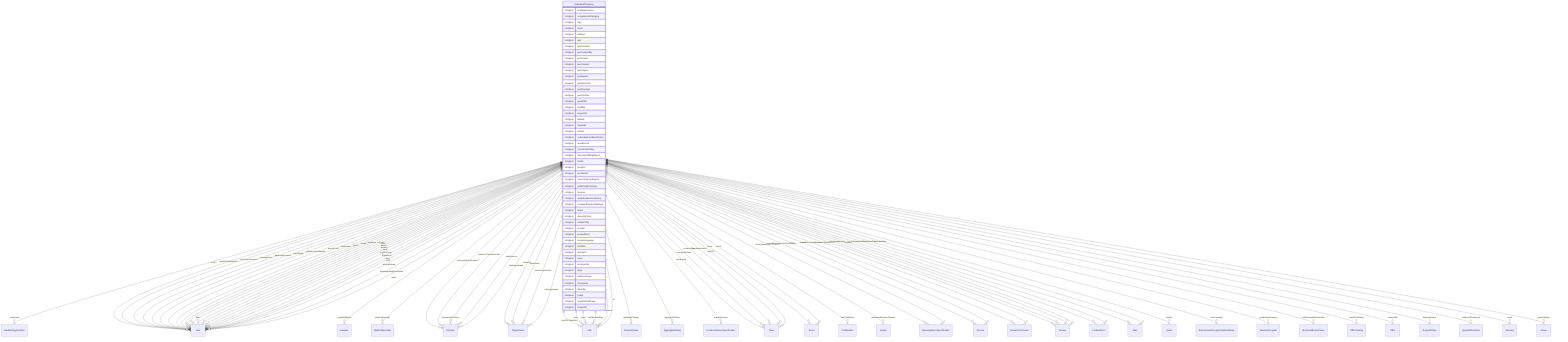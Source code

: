 erDiagram
IndividualPhysician {
    stringList availableService  
    stringList occupationalCategory  
    stringList logo  
    stringList photo  
    stringList address  
    stringList geo  
    stringList geoContains  
    stringList geoCoveredBy  
    stringList geoCovers  
    stringList geoCrosses  
    stringList geoDisjoint  
    stringList geoEquals  
    stringList geoIntersects  
    stringList geoOverlaps  
    stringList geoTouches  
    stringList geoWithin  
    stringList hasMap  
    stringList keywords  
    stringList latitude  
    stringList longitude  
    stringList photos  
    stringList actionableFeedbackPolicy  
    stringList areaServed  
    stringList correctionsPolicy  
    stringList diversityStaffingReport  
    stringList funder  
    stringList location  
    stringList memberOf  
    stringList ownershipFundingInfo  
    stringList publishingPrinciples  
    stringList sponsor  
    stringList unnamedSourcesPolicy  
    stringList acceptedPaymentMethod  
    stringList brand  
    stringList diversityPolicy  
    stringList ethicsPolicy  
    stringList founder  
    stringList knowsAbout  
    stringList knowsLanguage  
    stringList member  
    stringList members  
    stringList owns  
    stringList serviceArea  
    stringList skills  
    stringList additionalType  
    stringList description  
    stringList identifier  
    stringList image  
    stringList mainEntityOfPage  
    stringList subjectOf  
}

IndividualPhysician ||--}o MedicalOrganization : "practicesAt"
IndividualPhysician ||--}o Text : "usNPI"
IndividualPhysician ||--}o Hospital : "hospitalAffiliation"
IndividualPhysician ||--}o MedicalSpecialty : "medicalSpecialty"
IndividualPhysician ||--}o Text : "healthPlanNetworkId"
IndividualPhysician ||--}o Boolean : "isAcceptingNewPatients"
IndividualPhysician ||--}o Organization : "branchOf"
IndividualPhysician ||--}o Text : "currenciesAccepted"
IndividualPhysician ||--}o Text : "openingHours"
IndividualPhysician ||--}o Text : "paymentAccepted"
IndividualPhysician ||--}o Text : "priceRange"
IndividualPhysician ||--}o Text : "globalLocationNumber"
IndividualPhysician ||--}o URL : "hasGS1DigitalLink"
IndividualPhysician ||--}o PropertyValue : "additionalProperty"
IndividualPhysician ||--}o AggregateRating : "aggregateRating"
IndividualPhysician ||--}o LocationFeatureSpecification : "amenityFeature"
IndividualPhysician ||--}o Text : "branchCode"
IndividualPhysician ||--}o Place : "containedIn"
IndividualPhysician ||--}o Place : "containedInPlace"
IndividualPhysician ||--}o Place : "containsPlace"
IndividualPhysician ||--}o Event : "event"
IndividualPhysician ||--}o Event : "events"
IndividualPhysician ||--}o Text : "faxNumber"
IndividualPhysician ||--}o Certification : "hasCertification"
IndividualPhysician ||--}o Boolean : "hasDriveThroughService"
IndividualPhysician ||--}o Boolean : "isAccessibleForFree"
IndividualPhysician ||--}o Text : "isicV4"
IndividualPhysician ||--}o URL : "map"
IndividualPhysician ||--}o URL : "maps"
IndividualPhysician ||--}o Integer : "maximumAttendeeCapacity"
IndividualPhysician ||--}o OpeningHoursSpecification : "openingHoursSpecification"
IndividualPhysician ||--}o Boolean : "publicAccess"
IndividualPhysician ||--}o Review : "review"
IndividualPhysician ||--}o Review : "reviews"
IndividualPhysician ||--}o Text : "slogan"
IndividualPhysician ||--}o Boolean : "smokingAllowed"
IndividualPhysician ||--}o OpeningHoursSpecification : "specialOpeningHoursSpecification"
IndividualPhysician ||--}o Text : "telephone"
IndividualPhysician ||--}o URL : "tourBookingPage"
IndividualPhysician ||--}o Text : "duns"
IndividualPhysician ||--}o Text : "leiCode"
IndividualPhysician ||--}o Text : "taxID"
IndividualPhysician ||--}o InteractionCounter : "agentInteractionStatistic"
IndividualPhysician ||--}o Person : "alumni"
IndividualPhysician ||--}o Text : "award"
IndividualPhysician ||--}o Text : "awards"
IndividualPhysician ||--}o ContactPoint : "contactPoint"
IndividualPhysician ||--}o ContactPoint : "contactPoints"
IndividualPhysician ||--}o Organization : "department"
IndividualPhysician ||--}o Date : "dissolutionDate"
IndividualPhysician ||--}o Text : "email"
IndividualPhysician ||--}o Person : "employee"
IndividualPhysician ||--}o Person : "employees"
IndividualPhysician ||--}o Person : "founders"
IndividualPhysician ||--}o Date : "foundingDate"
IndividualPhysician ||--}o Place : "foundingLocation"
IndividualPhysician ||--}o Grant : "funding"
IndividualPhysician ||--}o EducationalOccupationalCredential : "hasCredential"
IndividualPhysician ||--}o MemberProgram : "hasMemberProgram"
IndividualPhysician ||--}o MerchantReturnPolicy : "hasMerchantReturnPolicy"
IndividualPhysician ||--}o OfferCatalog : "hasOfferCatalog"
IndividualPhysician ||--}o Place : "hasPOS"
IndividualPhysician ||--}o InteractionCounter : "interactionStatistic"
IndividualPhysician ||--}o Text : "iso6523Code"
IndividualPhysician ||--}o Text : "legalName"
IndividualPhysician ||--}o Offer : "makesOffer"
IndividualPhysician ||--}o Text : "naics"
IndividualPhysician ||--}o NonprofitType : "nonprofitStatus"
IndividualPhysician ||--}o QuantitativeValue : "numberOfEmployees"
IndividualPhysician ||--}o Organization : "parentOrganization"
IndividualPhysician ||--}o Demand : "seeks"
IndividualPhysician ||--}o Organization : "subOrganization"
IndividualPhysician ||--}o Text : "vatID"
IndividualPhysician ||--}o Text : "alternateName"
IndividualPhysician ||--}o Text : "disambiguatingDescription"
IndividualPhysician ||--}o Text : "name"
IndividualPhysician ||--}o URL : "sameAs"
IndividualPhysician ||--}o Action : "potentialAction"
IndividualPhysician ||--}o URL : "url"